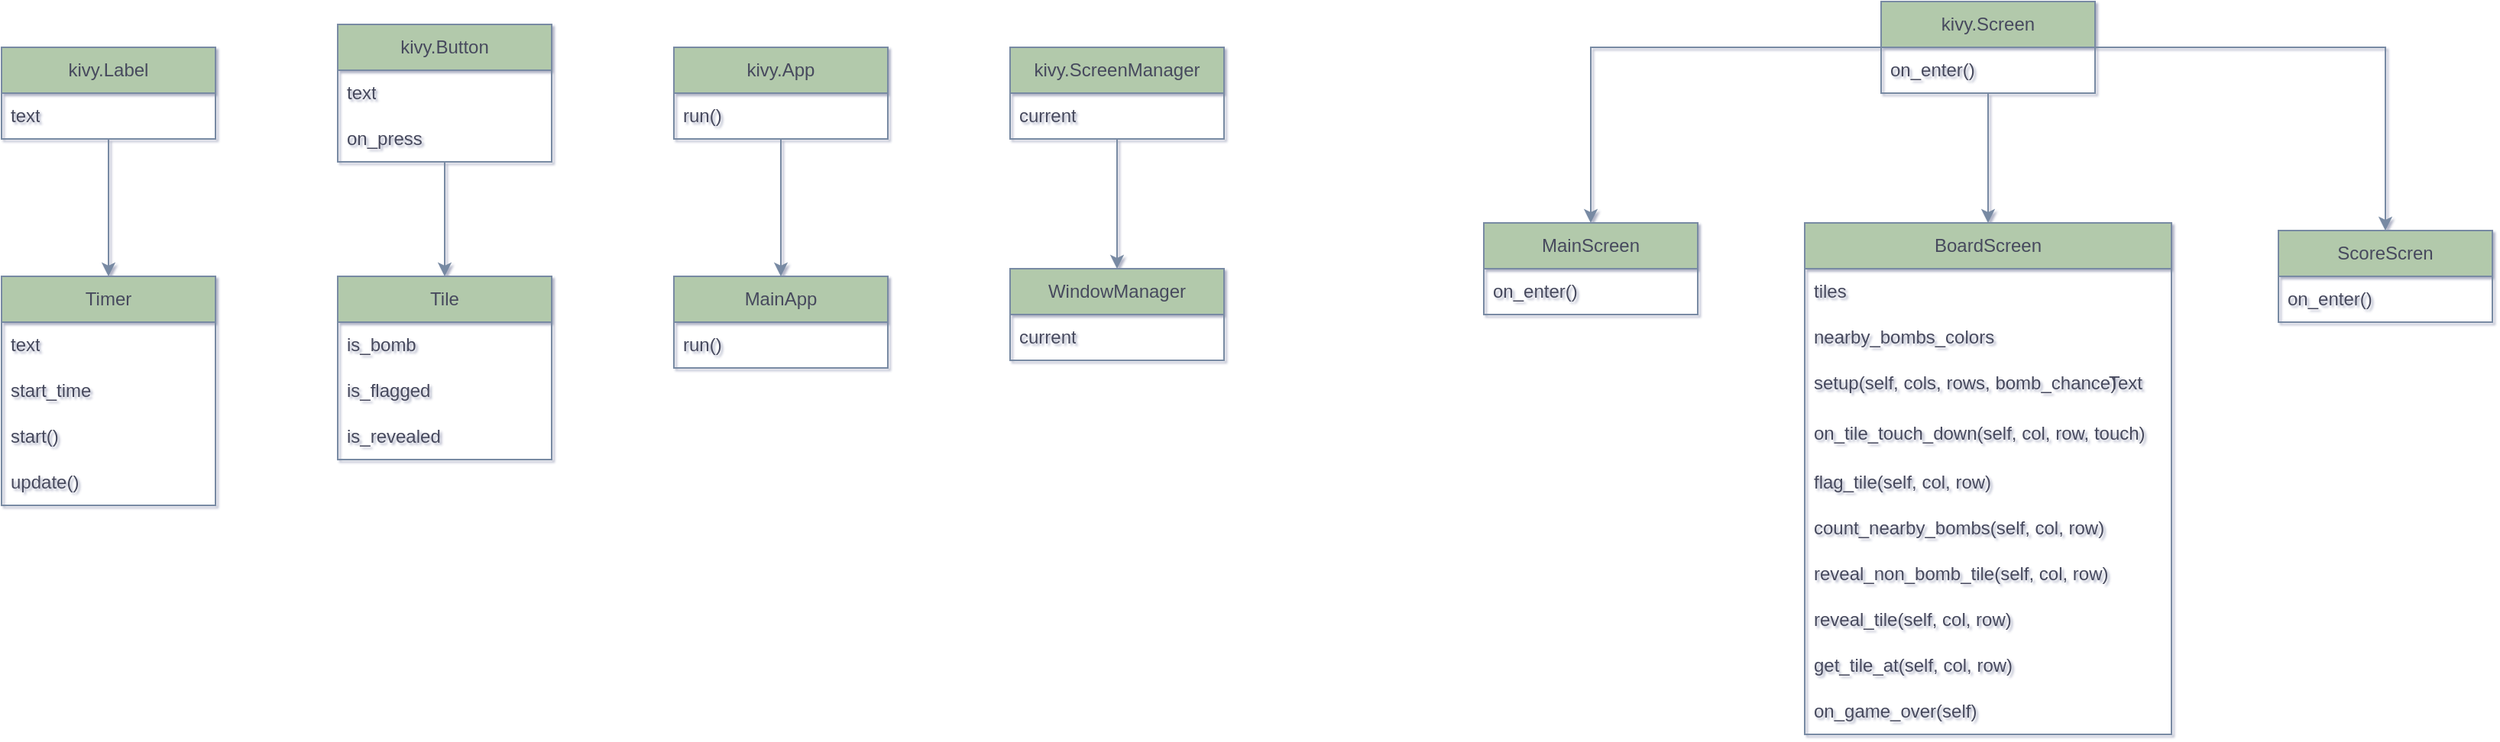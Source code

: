 <mxfile version="20.6.0" type="github">
  <diagram id="C5RBs43oDa-KdzZeNtuy" name="Page-1">
    <mxGraphModel dx="2340" dy="1332" grid="1" gridSize="10" guides="1" tooltips="1" connect="1" arrows="1" fold="1" page="1" pageScale="1" pageWidth="3300" pageHeight="2339" math="0" shadow="1">
      <root>
        <mxCell id="WIyWlLk6GJQsqaUBKTNV-0" />
        <mxCell id="WIyWlLk6GJQsqaUBKTNV-1" parent="WIyWlLk6GJQsqaUBKTNV-0" />
        <mxCell id="eKo_IfHTDwnpA7URWWFP-67" style="edgeStyle=orthogonalEdgeStyle;rounded=0;orthogonalLoop=1;jettySize=auto;html=1;entryX=0.5;entryY=0;entryDx=0;entryDy=0;strokeColor=#788AA3;fontColor=#46495D;fillColor=#B2C9AB;" edge="1" parent="WIyWlLk6GJQsqaUBKTNV-1" source="eKo_IfHTDwnpA7URWWFP-1" target="eKo_IfHTDwnpA7URWWFP-5">
          <mxGeometry relative="1" as="geometry" />
        </mxCell>
        <mxCell id="eKo_IfHTDwnpA7URWWFP-1" value="kivy.Label" style="swimlane;fontStyle=0;childLayout=stackLayout;horizontal=1;startSize=30;horizontalStack=0;resizeParent=1;resizeParentMax=0;resizeLast=0;collapsible=1;marginBottom=0;whiteSpace=wrap;html=1;fillColor=#B2C9AB;strokeColor=#788AA3;fontColor=#46495D;rounded=0;" vertex="1" parent="WIyWlLk6GJQsqaUBKTNV-1">
          <mxGeometry x="80" y="90" width="140" height="60" as="geometry" />
        </mxCell>
        <mxCell id="eKo_IfHTDwnpA7URWWFP-2" value="text" style="text;strokeColor=none;fillColor=none;align=left;verticalAlign=middle;spacingLeft=4;spacingRight=4;overflow=hidden;points=[[0,0.5],[1,0.5]];portConstraint=eastwest;rotatable=0;whiteSpace=wrap;html=1;fontColor=#46495D;rounded=0;" vertex="1" parent="eKo_IfHTDwnpA7URWWFP-1">
          <mxGeometry y="30" width="140" height="30" as="geometry" />
        </mxCell>
        <mxCell id="eKo_IfHTDwnpA7URWWFP-5" value="Timer" style="swimlane;fontStyle=0;childLayout=stackLayout;horizontal=1;startSize=30;horizontalStack=0;resizeParent=1;resizeParentMax=0;resizeLast=0;collapsible=1;marginBottom=0;whiteSpace=wrap;html=1;fillColor=#B2C9AB;strokeColor=#788AA3;fontColor=#46495D;rounded=0;" vertex="1" parent="WIyWlLk6GJQsqaUBKTNV-1">
          <mxGeometry x="80" y="240" width="140" height="150" as="geometry" />
        </mxCell>
        <mxCell id="eKo_IfHTDwnpA7URWWFP-6" value="text" style="text;strokeColor=none;fillColor=none;align=left;verticalAlign=middle;spacingLeft=4;spacingRight=4;overflow=hidden;points=[[0,0.5],[1,0.5]];portConstraint=eastwest;rotatable=0;whiteSpace=wrap;html=1;fontColor=#46495D;rounded=0;" vertex="1" parent="eKo_IfHTDwnpA7URWWFP-5">
          <mxGeometry y="30" width="140" height="30" as="geometry" />
        </mxCell>
        <mxCell id="eKo_IfHTDwnpA7URWWFP-9" value="start_time" style="text;strokeColor=none;fillColor=none;align=left;verticalAlign=middle;spacingLeft=4;spacingRight=4;overflow=hidden;points=[[0,0.5],[1,0.5]];portConstraint=eastwest;rotatable=0;whiteSpace=wrap;html=1;fontColor=#46495D;rounded=0;" vertex="1" parent="eKo_IfHTDwnpA7URWWFP-5">
          <mxGeometry y="60" width="140" height="30" as="geometry" />
        </mxCell>
        <mxCell id="eKo_IfHTDwnpA7URWWFP-7" value="start()" style="text;strokeColor=none;fillColor=none;align=left;verticalAlign=middle;spacingLeft=4;spacingRight=4;overflow=hidden;points=[[0,0.5],[1,0.5]];portConstraint=eastwest;rotatable=0;whiteSpace=wrap;html=1;fontColor=#46495D;rounded=0;" vertex="1" parent="eKo_IfHTDwnpA7URWWFP-5">
          <mxGeometry y="90" width="140" height="30" as="geometry" />
        </mxCell>
        <mxCell id="eKo_IfHTDwnpA7URWWFP-8" value="update()" style="text;strokeColor=none;fillColor=none;align=left;verticalAlign=middle;spacingLeft=4;spacingRight=4;overflow=hidden;points=[[0,0.5],[1,0.5]];portConstraint=eastwest;rotatable=0;whiteSpace=wrap;html=1;fontColor=#46495D;rounded=0;" vertex="1" parent="eKo_IfHTDwnpA7URWWFP-5">
          <mxGeometry y="120" width="140" height="30" as="geometry" />
        </mxCell>
        <mxCell id="eKo_IfHTDwnpA7URWWFP-68" style="edgeStyle=orthogonalEdgeStyle;rounded=0;orthogonalLoop=1;jettySize=auto;html=1;strokeColor=#788AA3;fontColor=#46495D;fillColor=#B2C9AB;" edge="1" parent="WIyWlLk6GJQsqaUBKTNV-1" source="eKo_IfHTDwnpA7URWWFP-10" target="eKo_IfHTDwnpA7URWWFP-16">
          <mxGeometry relative="1" as="geometry" />
        </mxCell>
        <mxCell id="eKo_IfHTDwnpA7URWWFP-10" value="kivy.Button" style="swimlane;fontStyle=0;childLayout=stackLayout;horizontal=1;startSize=30;horizontalStack=0;resizeParent=1;resizeParentMax=0;resizeLast=0;collapsible=1;marginBottom=0;whiteSpace=wrap;html=1;fillColor=#B2C9AB;strokeColor=#788AA3;fontColor=#46495D;rounded=0;" vertex="1" parent="WIyWlLk6GJQsqaUBKTNV-1">
          <mxGeometry x="300" y="75" width="140" height="90" as="geometry" />
        </mxCell>
        <mxCell id="eKo_IfHTDwnpA7URWWFP-15" value="text" style="text;strokeColor=none;fillColor=none;align=left;verticalAlign=middle;spacingLeft=4;spacingRight=4;overflow=hidden;points=[[0,0.5],[1,0.5]];portConstraint=eastwest;rotatable=0;whiteSpace=wrap;html=1;fontColor=#46495D;rounded=0;" vertex="1" parent="eKo_IfHTDwnpA7URWWFP-10">
          <mxGeometry y="30" width="140" height="30" as="geometry" />
        </mxCell>
        <mxCell id="eKo_IfHTDwnpA7URWWFP-11" value="on_press" style="text;strokeColor=none;fillColor=none;align=left;verticalAlign=middle;spacingLeft=4;spacingRight=4;overflow=hidden;points=[[0,0.5],[1,0.5]];portConstraint=eastwest;rotatable=0;whiteSpace=wrap;html=1;fontColor=#46495D;rounded=0;" vertex="1" parent="eKo_IfHTDwnpA7URWWFP-10">
          <mxGeometry y="60" width="140" height="30" as="geometry" />
        </mxCell>
        <mxCell id="eKo_IfHTDwnpA7URWWFP-16" value="Tile" style="swimlane;fontStyle=0;childLayout=stackLayout;horizontal=1;startSize=30;horizontalStack=0;resizeParent=1;resizeParentMax=0;resizeLast=0;collapsible=1;marginBottom=0;whiteSpace=wrap;html=1;fillColor=#B2C9AB;strokeColor=#788AA3;fontColor=#46495D;rounded=0;" vertex="1" parent="WIyWlLk6GJQsqaUBKTNV-1">
          <mxGeometry x="300" y="240" width="140" height="120" as="geometry" />
        </mxCell>
        <mxCell id="eKo_IfHTDwnpA7URWWFP-17" value="is_bomb" style="text;strokeColor=none;fillColor=none;align=left;verticalAlign=middle;spacingLeft=4;spacingRight=4;overflow=hidden;points=[[0,0.5],[1,0.5]];portConstraint=eastwest;rotatable=0;whiteSpace=wrap;html=1;fontColor=#46495D;rounded=0;" vertex="1" parent="eKo_IfHTDwnpA7URWWFP-16">
          <mxGeometry y="30" width="140" height="30" as="geometry" />
        </mxCell>
        <mxCell id="eKo_IfHTDwnpA7URWWFP-18" value="is_flagged" style="text;strokeColor=none;fillColor=none;align=left;verticalAlign=middle;spacingLeft=4;spacingRight=4;overflow=hidden;points=[[0,0.5],[1,0.5]];portConstraint=eastwest;rotatable=0;whiteSpace=wrap;html=1;fontColor=#46495D;rounded=0;" vertex="1" parent="eKo_IfHTDwnpA7URWWFP-16">
          <mxGeometry y="60" width="140" height="30" as="geometry" />
        </mxCell>
        <mxCell id="eKo_IfHTDwnpA7URWWFP-19" value="is_revealed" style="text;strokeColor=none;fillColor=none;align=left;verticalAlign=middle;spacingLeft=4;spacingRight=4;overflow=hidden;points=[[0,0.5],[1,0.5]];portConstraint=eastwest;rotatable=0;whiteSpace=wrap;html=1;fontColor=#46495D;rounded=0;" vertex="1" parent="eKo_IfHTDwnpA7URWWFP-16">
          <mxGeometry y="90" width="140" height="30" as="geometry" />
        </mxCell>
        <mxCell id="eKo_IfHTDwnpA7URWWFP-71" style="edgeStyle=orthogonalEdgeStyle;rounded=0;orthogonalLoop=1;jettySize=auto;html=1;entryX=0.5;entryY=0;entryDx=0;entryDy=0;strokeColor=#788AA3;fontColor=#46495D;fillColor=#B2C9AB;" edge="1" parent="WIyWlLk6GJQsqaUBKTNV-1" source="eKo_IfHTDwnpA7URWWFP-20" target="eKo_IfHTDwnpA7URWWFP-28">
          <mxGeometry relative="1" as="geometry" />
        </mxCell>
        <mxCell id="eKo_IfHTDwnpA7URWWFP-72" style="edgeStyle=orthogonalEdgeStyle;rounded=0;orthogonalLoop=1;jettySize=auto;html=1;entryX=0.5;entryY=0;entryDx=0;entryDy=0;strokeColor=#788AA3;fontColor=#46495D;fillColor=#B2C9AB;" edge="1" parent="WIyWlLk6GJQsqaUBKTNV-1" source="eKo_IfHTDwnpA7URWWFP-20" target="eKo_IfHTDwnpA7URWWFP-24">
          <mxGeometry relative="1" as="geometry" />
        </mxCell>
        <mxCell id="eKo_IfHTDwnpA7URWWFP-73" style="edgeStyle=orthogonalEdgeStyle;rounded=0;orthogonalLoop=1;jettySize=auto;html=1;entryX=0.5;entryY=0;entryDx=0;entryDy=0;strokeColor=#788AA3;fontColor=#46495D;fillColor=#B2C9AB;" edge="1" parent="WIyWlLk6GJQsqaUBKTNV-1" source="eKo_IfHTDwnpA7URWWFP-20" target="eKo_IfHTDwnpA7URWWFP-42">
          <mxGeometry relative="1" as="geometry" />
        </mxCell>
        <mxCell id="eKo_IfHTDwnpA7URWWFP-20" value="kivy.Screen" style="swimlane;fontStyle=0;childLayout=stackLayout;horizontal=1;startSize=30;horizontalStack=0;resizeParent=1;resizeParentMax=0;resizeLast=0;collapsible=1;marginBottom=0;whiteSpace=wrap;html=1;fillColor=#B2C9AB;strokeColor=#788AA3;fontColor=#46495D;rounded=0;" vertex="1" parent="WIyWlLk6GJQsqaUBKTNV-1">
          <mxGeometry x="1310" y="60" width="140" height="60" as="geometry" />
        </mxCell>
        <mxCell id="eKo_IfHTDwnpA7URWWFP-41" value="on_enter()" style="text;strokeColor=none;fillColor=none;align=left;verticalAlign=middle;spacingLeft=4;spacingRight=4;overflow=hidden;points=[[0,0.5],[1,0.5]];portConstraint=eastwest;rotatable=0;whiteSpace=wrap;html=1;fontColor=#46495D;" vertex="1" parent="eKo_IfHTDwnpA7URWWFP-20">
          <mxGeometry y="30" width="140" height="30" as="geometry" />
        </mxCell>
        <mxCell id="eKo_IfHTDwnpA7URWWFP-24" value="MainScreen" style="swimlane;fontStyle=0;childLayout=stackLayout;horizontal=1;startSize=30;horizontalStack=0;resizeParent=1;resizeParentMax=0;resizeLast=0;collapsible=1;marginBottom=0;whiteSpace=wrap;html=1;fillColor=#B2C9AB;strokeColor=#788AA3;fontColor=#46495D;" vertex="1" parent="WIyWlLk6GJQsqaUBKTNV-1">
          <mxGeometry x="1050" y="205" width="140" height="60" as="geometry" />
        </mxCell>
        <mxCell id="eKo_IfHTDwnpA7URWWFP-66" value="on_enter()" style="text;strokeColor=none;fillColor=none;align=left;verticalAlign=middle;spacingLeft=4;spacingRight=4;overflow=hidden;points=[[0,0.5],[1,0.5]];portConstraint=eastwest;rotatable=0;whiteSpace=wrap;html=1;fontColor=#46495D;" vertex="1" parent="eKo_IfHTDwnpA7URWWFP-24">
          <mxGeometry y="30" width="140" height="30" as="geometry" />
        </mxCell>
        <mxCell id="eKo_IfHTDwnpA7URWWFP-28" value="BoardScreen" style="swimlane;fontStyle=0;childLayout=stackLayout;horizontal=1;startSize=30;horizontalStack=0;resizeParent=1;resizeParentMax=0;resizeLast=0;collapsible=1;marginBottom=0;whiteSpace=wrap;html=1;strokeColor=#788AA3;fontColor=#46495D;fillColor=#B2C9AB;" vertex="1" parent="WIyWlLk6GJQsqaUBKTNV-1">
          <mxGeometry x="1260" y="205" width="240" height="335" as="geometry" />
        </mxCell>
        <mxCell id="eKo_IfHTDwnpA7URWWFP-29" value="tiles" style="text;strokeColor=none;fillColor=none;align=left;verticalAlign=middle;spacingLeft=4;spacingRight=4;overflow=hidden;points=[[0,0.5],[1,0.5]];portConstraint=eastwest;rotatable=0;whiteSpace=wrap;html=1;fontColor=#46495D;" vertex="1" parent="eKo_IfHTDwnpA7URWWFP-28">
          <mxGeometry y="30" width="240" height="30" as="geometry" />
        </mxCell>
        <mxCell id="eKo_IfHTDwnpA7URWWFP-30" value="nearby_bombs_colors" style="text;strokeColor=none;fillColor=none;align=left;verticalAlign=middle;spacingLeft=4;spacingRight=4;overflow=hidden;points=[[0,0.5],[1,0.5]];portConstraint=eastwest;rotatable=0;whiteSpace=wrap;html=1;fontColor=#46495D;" vertex="1" parent="eKo_IfHTDwnpA7URWWFP-28">
          <mxGeometry y="60" width="240" height="30" as="geometry" />
        </mxCell>
        <mxCell id="eKo_IfHTDwnpA7URWWFP-31" value="setup(self, cols, rows, bomb_chance)" style="text;strokeColor=none;fillColor=none;align=left;verticalAlign=middle;spacingLeft=4;spacingRight=4;overflow=hidden;points=[[0,0.5],[1,0.5]];portConstraint=eastwest;rotatable=0;whiteSpace=wrap;html=1;fontColor=#46495D;" vertex="1" parent="eKo_IfHTDwnpA7URWWFP-28">
          <mxGeometry y="90" width="240" height="30" as="geometry" />
        </mxCell>
        <mxCell id="eKo_IfHTDwnpA7URWWFP-32" value="on_tile_touch_down(self, col, row, touch)" style="text;strokeColor=none;fillColor=none;align=left;verticalAlign=middle;spacingLeft=4;spacingRight=4;overflow=hidden;points=[[0,0.5],[1,0.5]];portConstraint=eastwest;rotatable=0;whiteSpace=wrap;html=1;fontColor=#46495D;" vertex="1" parent="eKo_IfHTDwnpA7URWWFP-28">
          <mxGeometry y="120" width="240" height="35" as="geometry" />
        </mxCell>
        <mxCell id="eKo_IfHTDwnpA7URWWFP-33" value="flag_tile(self, col, row)" style="text;strokeColor=none;fillColor=none;align=left;verticalAlign=middle;spacingLeft=4;spacingRight=4;overflow=hidden;points=[[0,0.5],[1,0.5]];portConstraint=eastwest;rotatable=0;whiteSpace=wrap;html=1;fontColor=#46495D;" vertex="1" parent="eKo_IfHTDwnpA7URWWFP-28">
          <mxGeometry y="155" width="240" height="30" as="geometry" />
        </mxCell>
        <mxCell id="eKo_IfHTDwnpA7URWWFP-34" value="count_nearby_bombs(self, col, row)" style="text;strokeColor=none;fillColor=none;align=left;verticalAlign=middle;spacingLeft=4;spacingRight=4;overflow=hidden;points=[[0,0.5],[1,0.5]];portConstraint=eastwest;rotatable=0;whiteSpace=wrap;html=1;fontColor=#46495D;" vertex="1" parent="eKo_IfHTDwnpA7URWWFP-28">
          <mxGeometry y="185" width="240" height="30" as="geometry" />
        </mxCell>
        <mxCell id="eKo_IfHTDwnpA7URWWFP-35" value="reveal_non_bomb_tile(self, col, row)" style="text;strokeColor=none;fillColor=none;align=left;verticalAlign=middle;spacingLeft=4;spacingRight=4;overflow=hidden;points=[[0,0.5],[1,0.5]];portConstraint=eastwest;rotatable=0;whiteSpace=wrap;html=1;fontColor=#46495D;" vertex="1" parent="eKo_IfHTDwnpA7URWWFP-28">
          <mxGeometry y="215" width="240" height="30" as="geometry" />
        </mxCell>
        <mxCell id="eKo_IfHTDwnpA7URWWFP-36" value="reveal_tile(self, col, row)" style="text;strokeColor=none;fillColor=none;align=left;verticalAlign=middle;spacingLeft=4;spacingRight=4;overflow=hidden;points=[[0,0.5],[1,0.5]];portConstraint=eastwest;rotatable=0;whiteSpace=wrap;html=1;fontColor=#46495D;" vertex="1" parent="eKo_IfHTDwnpA7URWWFP-28">
          <mxGeometry y="245" width="240" height="30" as="geometry" />
        </mxCell>
        <mxCell id="eKo_IfHTDwnpA7URWWFP-37" value="get_tile_at(self, col, row)" style="text;strokeColor=none;fillColor=none;align=left;verticalAlign=middle;spacingLeft=4;spacingRight=4;overflow=hidden;points=[[0,0.5],[1,0.5]];portConstraint=eastwest;rotatable=0;whiteSpace=wrap;html=1;fontColor=#46495D;" vertex="1" parent="eKo_IfHTDwnpA7URWWFP-28">
          <mxGeometry y="275" width="240" height="30" as="geometry" />
        </mxCell>
        <mxCell id="eKo_IfHTDwnpA7URWWFP-38" value="on_game_over(self)" style="text;strokeColor=none;fillColor=none;align=left;verticalAlign=middle;spacingLeft=4;spacingRight=4;overflow=hidden;points=[[0,0.5],[1,0.5]];portConstraint=eastwest;rotatable=0;whiteSpace=wrap;html=1;fontColor=#46495D;" vertex="1" parent="eKo_IfHTDwnpA7URWWFP-28">
          <mxGeometry y="305" width="240" height="30" as="geometry" />
        </mxCell>
        <mxCell id="eKo_IfHTDwnpA7URWWFP-40" value="Text" style="text;html=1;strokeColor=none;fillColor=none;align=center;verticalAlign=middle;whiteSpace=wrap;rounded=0;fontColor=#46495D;" vertex="1" parent="WIyWlLk6GJQsqaUBKTNV-1">
          <mxGeometry x="1440" y="295" width="60" height="30" as="geometry" />
        </mxCell>
        <mxCell id="eKo_IfHTDwnpA7URWWFP-42" value="ScoreScren" style="swimlane;fontStyle=0;childLayout=stackLayout;horizontal=1;startSize=30;horizontalStack=0;resizeParent=1;resizeParentMax=0;resizeLast=0;collapsible=1;marginBottom=0;whiteSpace=wrap;html=1;strokeColor=#788AA3;fontColor=#46495D;fillColor=#B2C9AB;" vertex="1" parent="WIyWlLk6GJQsqaUBKTNV-1">
          <mxGeometry x="1570" y="210" width="140" height="60" as="geometry" />
        </mxCell>
        <mxCell id="eKo_IfHTDwnpA7URWWFP-43" value="on_enter()" style="text;strokeColor=none;fillColor=none;align=left;verticalAlign=middle;spacingLeft=4;spacingRight=4;overflow=hidden;points=[[0,0.5],[1,0.5]];portConstraint=eastwest;rotatable=0;whiteSpace=wrap;html=1;fontColor=#46495D;" vertex="1" parent="eKo_IfHTDwnpA7URWWFP-42">
          <mxGeometry y="30" width="140" height="30" as="geometry" />
        </mxCell>
        <mxCell id="eKo_IfHTDwnpA7URWWFP-69" style="edgeStyle=orthogonalEdgeStyle;rounded=0;orthogonalLoop=1;jettySize=auto;html=1;entryX=0.5;entryY=0;entryDx=0;entryDy=0;strokeColor=#788AA3;fontColor=#46495D;fillColor=#B2C9AB;" edge="1" parent="WIyWlLk6GJQsqaUBKTNV-1" source="eKo_IfHTDwnpA7URWWFP-46" target="eKo_IfHTDwnpA7URWWFP-50">
          <mxGeometry relative="1" as="geometry" />
        </mxCell>
        <mxCell id="eKo_IfHTDwnpA7URWWFP-46" value="kivy.App" style="swimlane;fontStyle=0;childLayout=stackLayout;horizontal=1;startSize=30;horizontalStack=0;resizeParent=1;resizeParentMax=0;resizeLast=0;collapsible=1;marginBottom=0;whiteSpace=wrap;html=1;strokeColor=#788AA3;fontColor=#46495D;fillColor=#B2C9AB;" vertex="1" parent="WIyWlLk6GJQsqaUBKTNV-1">
          <mxGeometry x="520" y="90" width="140" height="60" as="geometry" />
        </mxCell>
        <mxCell id="eKo_IfHTDwnpA7URWWFP-64" value="run()" style="text;strokeColor=none;fillColor=none;align=left;verticalAlign=middle;spacingLeft=4;spacingRight=4;overflow=hidden;points=[[0,0.5],[1,0.5]];portConstraint=eastwest;rotatable=0;whiteSpace=wrap;html=1;fontColor=#46495D;" vertex="1" parent="eKo_IfHTDwnpA7URWWFP-46">
          <mxGeometry y="30" width="140" height="30" as="geometry" />
        </mxCell>
        <mxCell id="eKo_IfHTDwnpA7URWWFP-50" value="MainApp" style="swimlane;fontStyle=0;childLayout=stackLayout;horizontal=1;startSize=30;horizontalStack=0;resizeParent=1;resizeParentMax=0;resizeLast=0;collapsible=1;marginBottom=0;whiteSpace=wrap;html=1;strokeColor=#788AA3;fontColor=#46495D;fillColor=#B2C9AB;" vertex="1" parent="WIyWlLk6GJQsqaUBKTNV-1">
          <mxGeometry x="520" y="240" width="140" height="60" as="geometry" />
        </mxCell>
        <mxCell id="eKo_IfHTDwnpA7URWWFP-65" value="run()" style="text;strokeColor=none;fillColor=none;align=left;verticalAlign=middle;spacingLeft=4;spacingRight=4;overflow=hidden;points=[[0,0.5],[1,0.5]];portConstraint=eastwest;rotatable=0;whiteSpace=wrap;html=1;fontColor=#46495D;" vertex="1" parent="eKo_IfHTDwnpA7URWWFP-50">
          <mxGeometry y="30" width="140" height="30" as="geometry" />
        </mxCell>
        <mxCell id="eKo_IfHTDwnpA7URWWFP-70" style="edgeStyle=orthogonalEdgeStyle;rounded=0;orthogonalLoop=1;jettySize=auto;html=1;strokeColor=#788AA3;fontColor=#46495D;fillColor=#B2C9AB;" edge="1" parent="WIyWlLk6GJQsqaUBKTNV-1" source="eKo_IfHTDwnpA7URWWFP-54" target="eKo_IfHTDwnpA7URWWFP-58">
          <mxGeometry relative="1" as="geometry" />
        </mxCell>
        <mxCell id="eKo_IfHTDwnpA7URWWFP-54" value="kivy.ScreenManager" style="swimlane;fontStyle=0;childLayout=stackLayout;horizontal=1;startSize=30;horizontalStack=0;resizeParent=1;resizeParentMax=0;resizeLast=0;collapsible=1;marginBottom=0;whiteSpace=wrap;html=1;strokeColor=#788AA3;fontColor=#46495D;fillColor=#B2C9AB;" vertex="1" parent="WIyWlLk6GJQsqaUBKTNV-1">
          <mxGeometry x="740" y="90" width="140" height="60" as="geometry" />
        </mxCell>
        <mxCell id="eKo_IfHTDwnpA7URWWFP-63" value="current" style="text;strokeColor=none;fillColor=none;align=left;verticalAlign=middle;spacingLeft=4;spacingRight=4;overflow=hidden;points=[[0,0.5],[1,0.5]];portConstraint=eastwest;rotatable=0;whiteSpace=wrap;html=1;fontColor=#46495D;" vertex="1" parent="eKo_IfHTDwnpA7URWWFP-54">
          <mxGeometry y="30" width="140" height="30" as="geometry" />
        </mxCell>
        <mxCell id="eKo_IfHTDwnpA7URWWFP-58" value="WindowManager" style="swimlane;fontStyle=0;childLayout=stackLayout;horizontal=1;startSize=30;horizontalStack=0;resizeParent=1;resizeParentMax=0;resizeLast=0;collapsible=1;marginBottom=0;whiteSpace=wrap;html=1;strokeColor=#788AA3;fontColor=#46495D;fillColor=#B2C9AB;" vertex="1" parent="WIyWlLk6GJQsqaUBKTNV-1">
          <mxGeometry x="740" y="235" width="140" height="60" as="geometry" />
        </mxCell>
        <mxCell id="eKo_IfHTDwnpA7URWWFP-59" value="current" style="text;strokeColor=none;fillColor=none;align=left;verticalAlign=middle;spacingLeft=4;spacingRight=4;overflow=hidden;points=[[0,0.5],[1,0.5]];portConstraint=eastwest;rotatable=0;whiteSpace=wrap;html=1;fontColor=#46495D;" vertex="1" parent="eKo_IfHTDwnpA7URWWFP-58">
          <mxGeometry y="30" width="140" height="30" as="geometry" />
        </mxCell>
      </root>
    </mxGraphModel>
  </diagram>
</mxfile>
